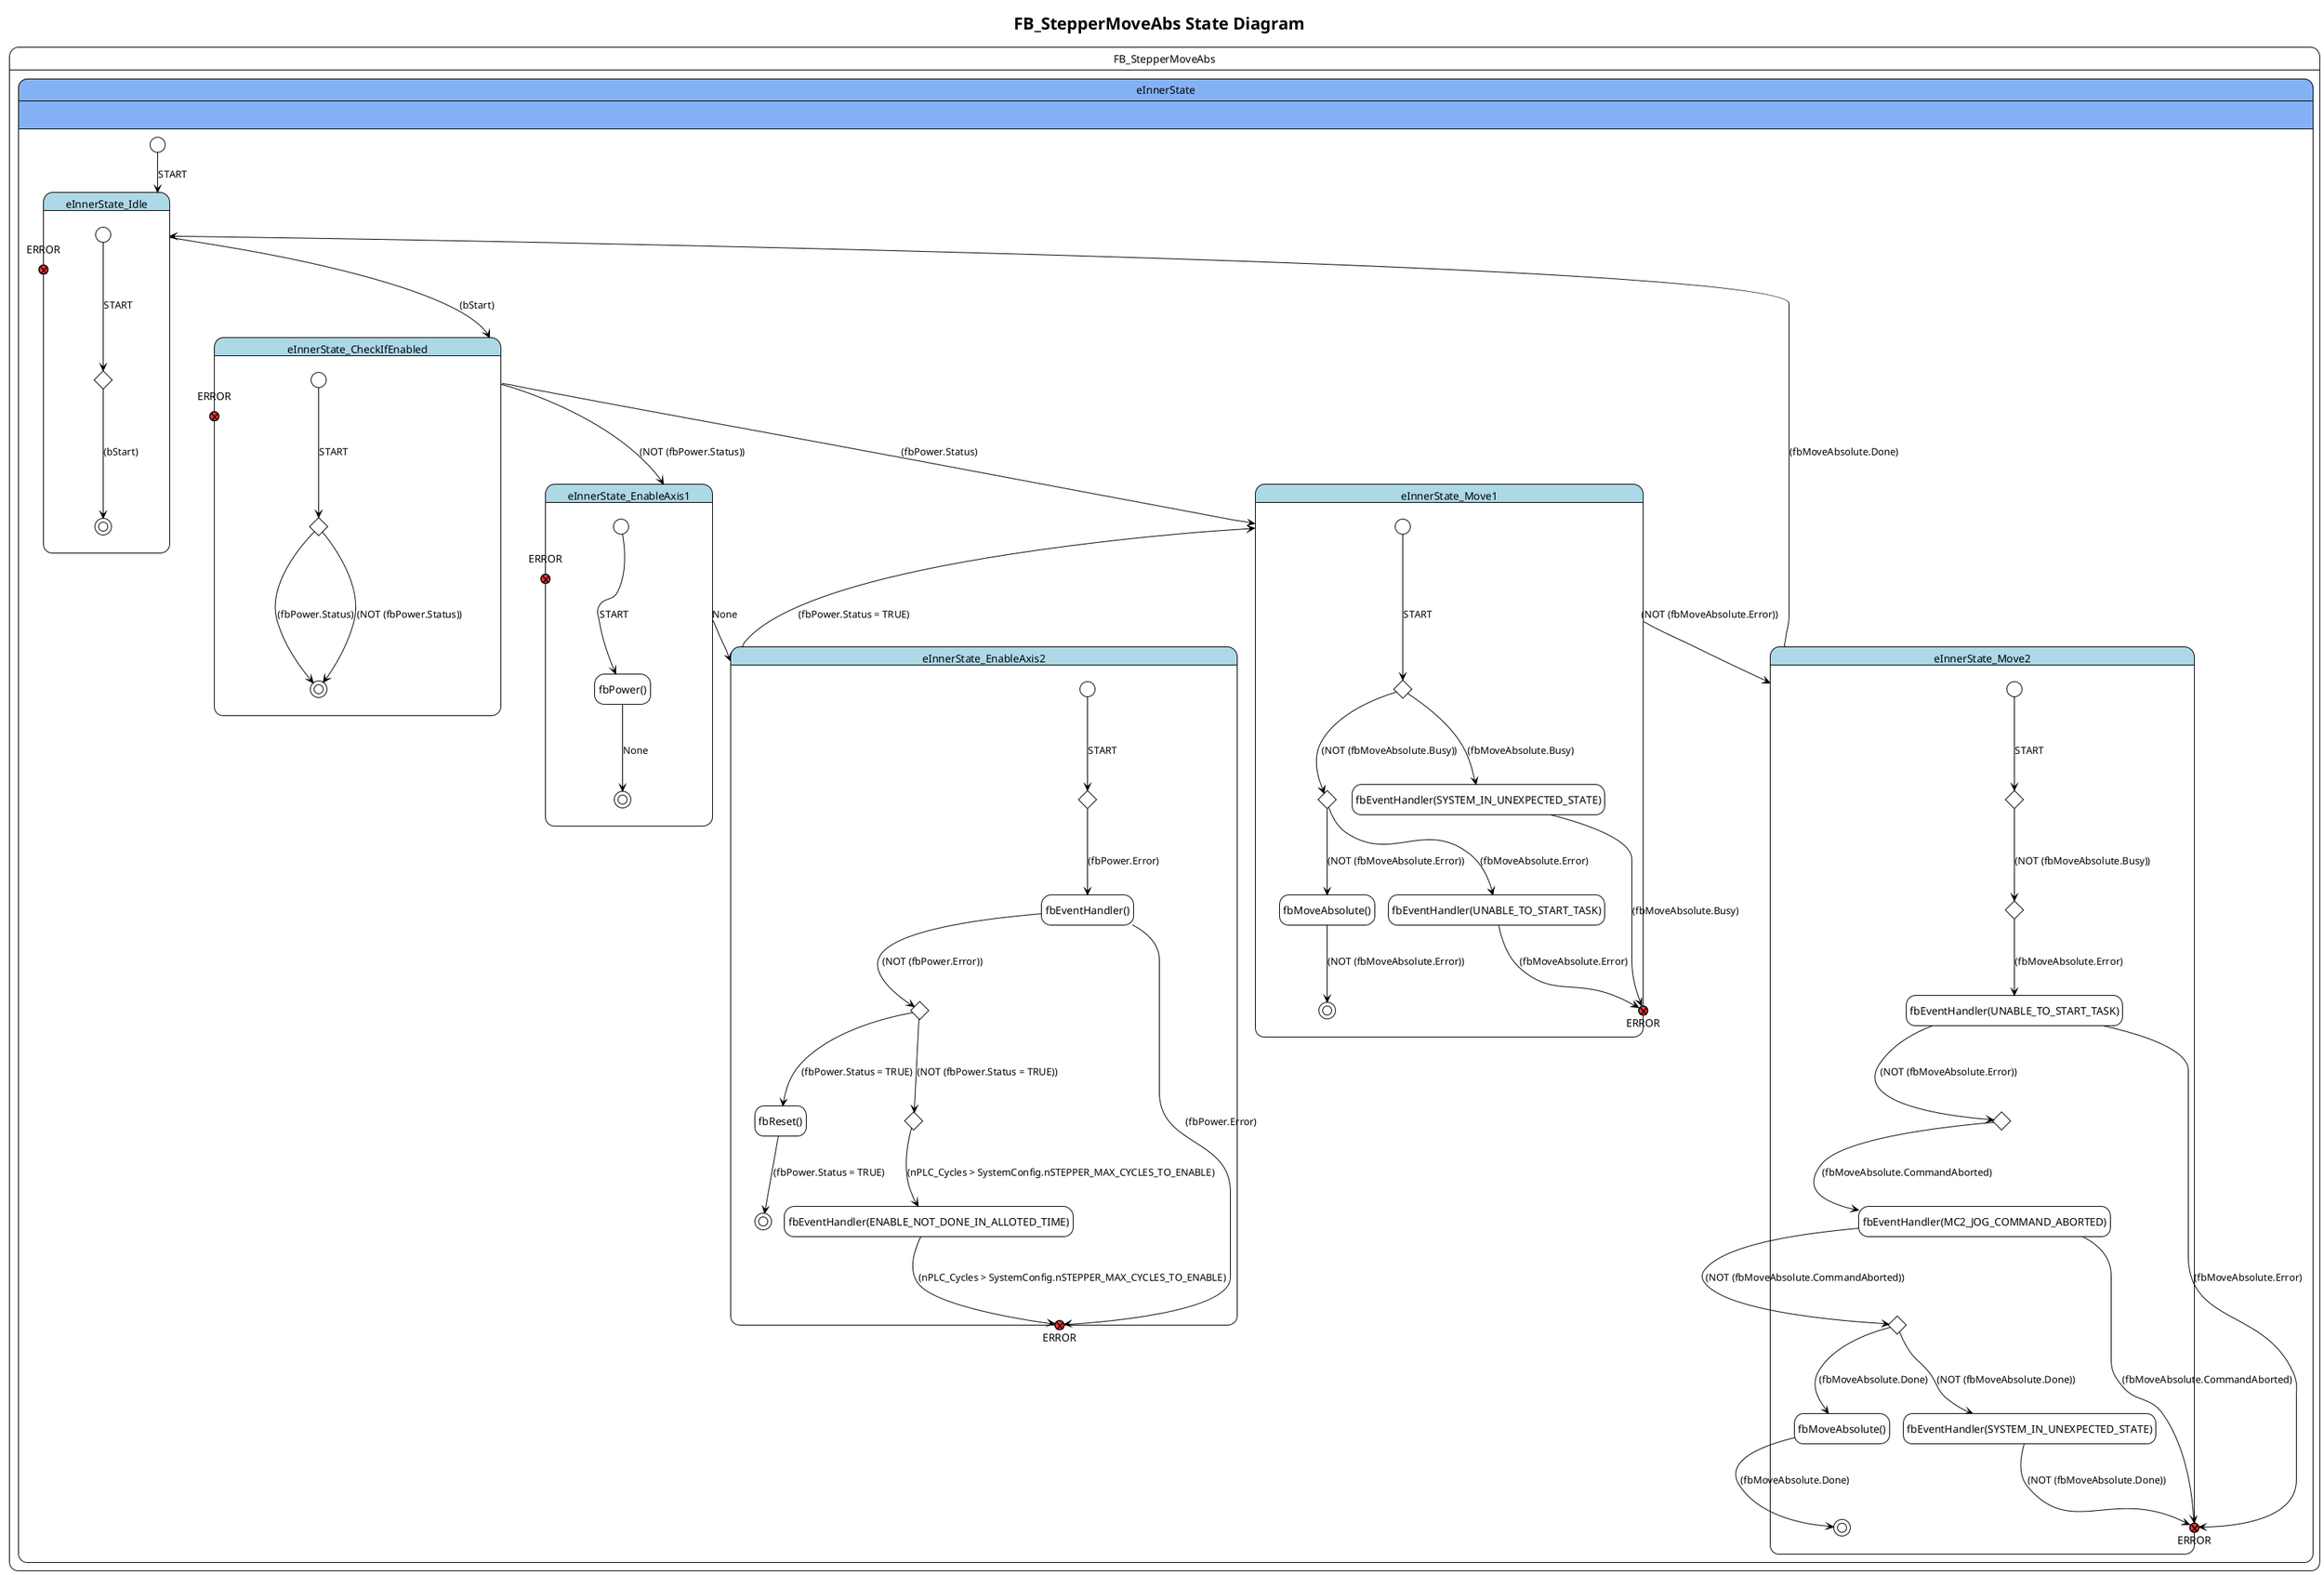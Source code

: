 @startuml State Diagram

!theme plain
'skin rose
'left to right direction
hide empty description
'!theme reddress-lightgreen
title FB_StepperMoveAbs State Diagram



state FB_StepperMoveAbs{

state eInnerState #84b1f5 {
	[*] --> eInnerState_Idle : START
	state eInnerState_Idle #lightblue {
state "ERROR" as eInnerState_Idle_ERROR <<exitPoint>> #ff3333
	state eInnerState_Idle_Node_0 <<choice>>
	[*] ---> eInnerState_Idle_Node_0 : START
	eInnerState_Idle_Node_0 ---> [*] : (bStart)
	}
	state eInnerState_CheckIfEnabled #lightblue {
state "ERROR" as eInnerState_CheckIfEnabled_ERROR <<exitPoint>> #ff3333
	state eInnerState_CheckIfEnabled_Node_0 <<choice>>
	[*] ---> eInnerState_CheckIfEnabled_Node_0 : START
	eInnerState_CheckIfEnabled_Node_0 ---> [*] : (fbPower.Status)
	eInnerState_CheckIfEnabled_Node_0 ---> [*] : (NOT (fbPower.Status))
	}
	state eInnerState_EnableAxis1 #lightblue {
state "ERROR" as eInnerState_EnableAxis1_ERROR <<exitPoint>> #ff3333
	state "fbPower()" as eInnerState_EnableAxis1_Node_0 
	[*] ---> eInnerState_EnableAxis1_Node_0 : START
	eInnerState_EnableAxis1_Node_0 ---> [*] : None
	}
	state eInnerState_EnableAxis2 #lightblue {
state "ERROR" as eInnerState_EnableAxis2_ERROR <<exitPoint>> #ff3333
	state eInnerState_EnableAxis2_Node_0 <<choice>>
	[*] ---> eInnerState_EnableAxis2_Node_0 : START
	state "fbEventHandler()" as eInnerState_EnableAxis2_Node_1 
	state eInnerState_EnableAxis2_Node_2 <<choice>>
	state "fbReset()" as eInnerState_EnableAxis2_Node_3 
	eInnerState_EnableAxis2_Node_3 ---> [*] : (fbPower.Status = TRUE)
		state eInnerState_EnableAxis2_Node_4 <<choice>>
		state "fbEventHandler(ENABLE_NOT_DONE_IN_ALLOTED_TIME)" as eInnerState_EnableAxis2_Node_5 
	}
	state eInnerState_Move1 #lightblue {
state "ERROR" as eInnerState_Move1_ERROR <<exitPoint>> #ff3333
	state eInnerState_Move1_Node_0 <<choice>>
	[*] ---> eInnerState_Move1_Node_0 : START
	state "fbEventHandler(SYSTEM_IN_UNEXPECTED_STATE)" as eInnerState_Move1_Node_1 
		state eInnerState_Move1_Node_2 <<choice>>
		state "fbEventHandler(UNABLE_TO_START_TASK)" as eInnerState_Move1_Node_3 
		state "fbMoveAbsolute()" as eInnerState_Move1_Node_4 
	eInnerState_Move1_Node_4 ---> [*] : (NOT (fbMoveAbsolute.Error))
	}
	state eInnerState_Move2 #lightblue {
state "ERROR" as eInnerState_Move2_ERROR <<exitPoint>> #ff3333
	state eInnerState_Move2_Node_0 <<choice>>
	[*] ---> eInnerState_Move2_Node_0 : START
		state eInnerState_Move2_Node_1 <<choice>>
		state "fbEventHandler(UNABLE_TO_START_TASK)" as eInnerState_Move2_Node_2 
		state eInnerState_Move2_Node_3 <<choice>>
		state "fbEventHandler(MC2_JOG_COMMAND_ABORTED)" as eInnerState_Move2_Node_4 
		state eInnerState_Move2_Node_5 <<choice>>
		state "fbMoveAbsolute()" as eInnerState_Move2_Node_6 
	eInnerState_Move2_Node_6 ---> [*] : (fbMoveAbsolute.Done)
		state "fbEventHandler(SYSTEM_IN_UNEXPECTED_STATE)" as eInnerState_Move2_Node_7 
	}
	}
	eInnerState_Idle ---> eInnerState_CheckIfEnabled : (bStart)
	eInnerState_CheckIfEnabled ---> eInnerState_Move1 : (fbPower.Status)
	eInnerState_CheckIfEnabled ---> eInnerState_EnableAxis1 : (NOT (fbPower.Status))
	eInnerState_EnableAxis1 ---> eInnerState_EnableAxis2 : None
	eInnerState_EnableAxis2_Node_0 ---> eInnerState_EnableAxis2_Node_1 : (fbPower.Error)
	eInnerState_EnableAxis2_Node_1 ---> eInnerState_EnableAxis2_ERROR : (fbPower.Error)
	eInnerState_EnableAxis2_Node_1 ---> eInnerState_EnableAxis2_Node_2 : (NOT (fbPower.Error))
	eInnerState_EnableAxis2_Node_2 ---> eInnerState_EnableAxis2_Node_3 : (fbPower.Status = TRUE)
	eInnerState_EnableAxis2 ---> eInnerState_Move1 : (fbPower.Status = TRUE)
	eInnerState_EnableAxis2_Node_2 ---> eInnerState_EnableAxis2_Node_4 : (NOT (fbPower.Status = TRUE))
	eInnerState_EnableAxis2_Node_4 ---> eInnerState_EnableAxis2_Node_5 : (nPLC_Cycles > SystemConfig.nSTEPPER_MAX_CYCLES_TO_ENABLE)
	eInnerState_EnableAxis2_Node_5 ---> eInnerState_EnableAxis2_ERROR : (nPLC_Cycles > SystemConfig.nSTEPPER_MAX_CYCLES_TO_ENABLE)
	eInnerState_Move1_Node_0 ---> eInnerState_Move1_Node_1 : (fbMoveAbsolute.Busy)
	eInnerState_Move1_Node_1 ---> eInnerState_Move1_ERROR : (fbMoveAbsolute.Busy)
	eInnerState_Move1_Node_0 ---> eInnerState_Move1_Node_2 : (NOT (fbMoveAbsolute.Busy))
	eInnerState_Move1_Node_2 ---> eInnerState_Move1_Node_3 : (fbMoveAbsolute.Error)
	eInnerState_Move1_Node_3 ---> eInnerState_Move1_ERROR : (fbMoveAbsolute.Error)
	eInnerState_Move1_Node_2 ---> eInnerState_Move1_Node_4 : (NOT (fbMoveAbsolute.Error))
	eInnerState_Move1 ---> eInnerState_Move2 : (NOT (fbMoveAbsolute.Error))
	eInnerState_Move2_Node_0 ---> eInnerState_Move2_Node_1 : (NOT (fbMoveAbsolute.Busy))
	eInnerState_Move2_Node_1 ---> eInnerState_Move2_Node_2 : (fbMoveAbsolute.Error)
	eInnerState_Move2_Node_2 ---> eInnerState_Move2_ERROR : (fbMoveAbsolute.Error)
	eInnerState_Move2_Node_2 ---> eInnerState_Move2_Node_3 : (NOT (fbMoveAbsolute.Error))
	eInnerState_Move2_Node_3 ---> eInnerState_Move2_Node_4 : (fbMoveAbsolute.CommandAborted)
	eInnerState_Move2_Node_4 ---> eInnerState_Move2_ERROR : (fbMoveAbsolute.CommandAborted)
	eInnerState_Move2_Node_4 ---> eInnerState_Move2_Node_5 : (NOT (fbMoveAbsolute.CommandAborted))
	eInnerState_Move2_Node_5 ---> eInnerState_Move2_Node_6 : (fbMoveAbsolute.Done)
	eInnerState_Move2 ---> eInnerState_Idle : (fbMoveAbsolute.Done)
	eInnerState_Move2_Node_5 ---> eInnerState_Move2_Node_7 : (NOT (fbMoveAbsolute.Done))
	eInnerState_Move2_Node_7 ---> eInnerState_Move2_ERROR : (NOT (fbMoveAbsolute.Done))
eInnerState : 
eInnerState : 


}

@enduml

